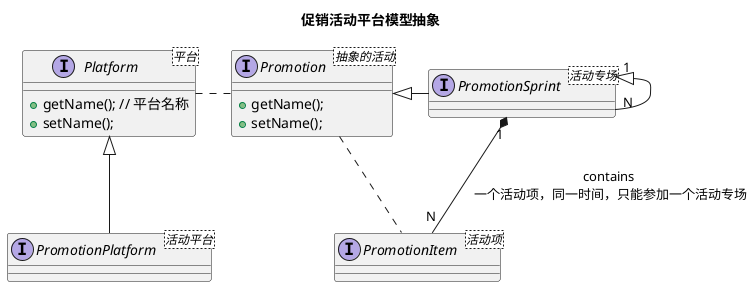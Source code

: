 @startuml

title: 促销活动平台模型抽象

interface Platform<平台>
interface Promotion<抽象的活动>
interface PromotionPlatform<活动平台>
interface PromotionSprint<活动专场>
interface PromotionItem<活动项>

Promotion .left. Platform
Platform <|-- PromotionPlatform
Promotion <|-right- PromotionSprint
PromotionSprint "1"<|--"N" PromotionSprint

Promotion .. PromotionItem
PromotionSprint "1"*--"N" PromotionItem : contains \n一个活动项，同一时间，只能参加一个活动专场

'表示可以在上面建立各种活动平台的大平台；
interface Platform {
    + getName(); // 平台名称
    + setName();
}

interface Promotion {
    + getName();
    + setName();
}

@enduml